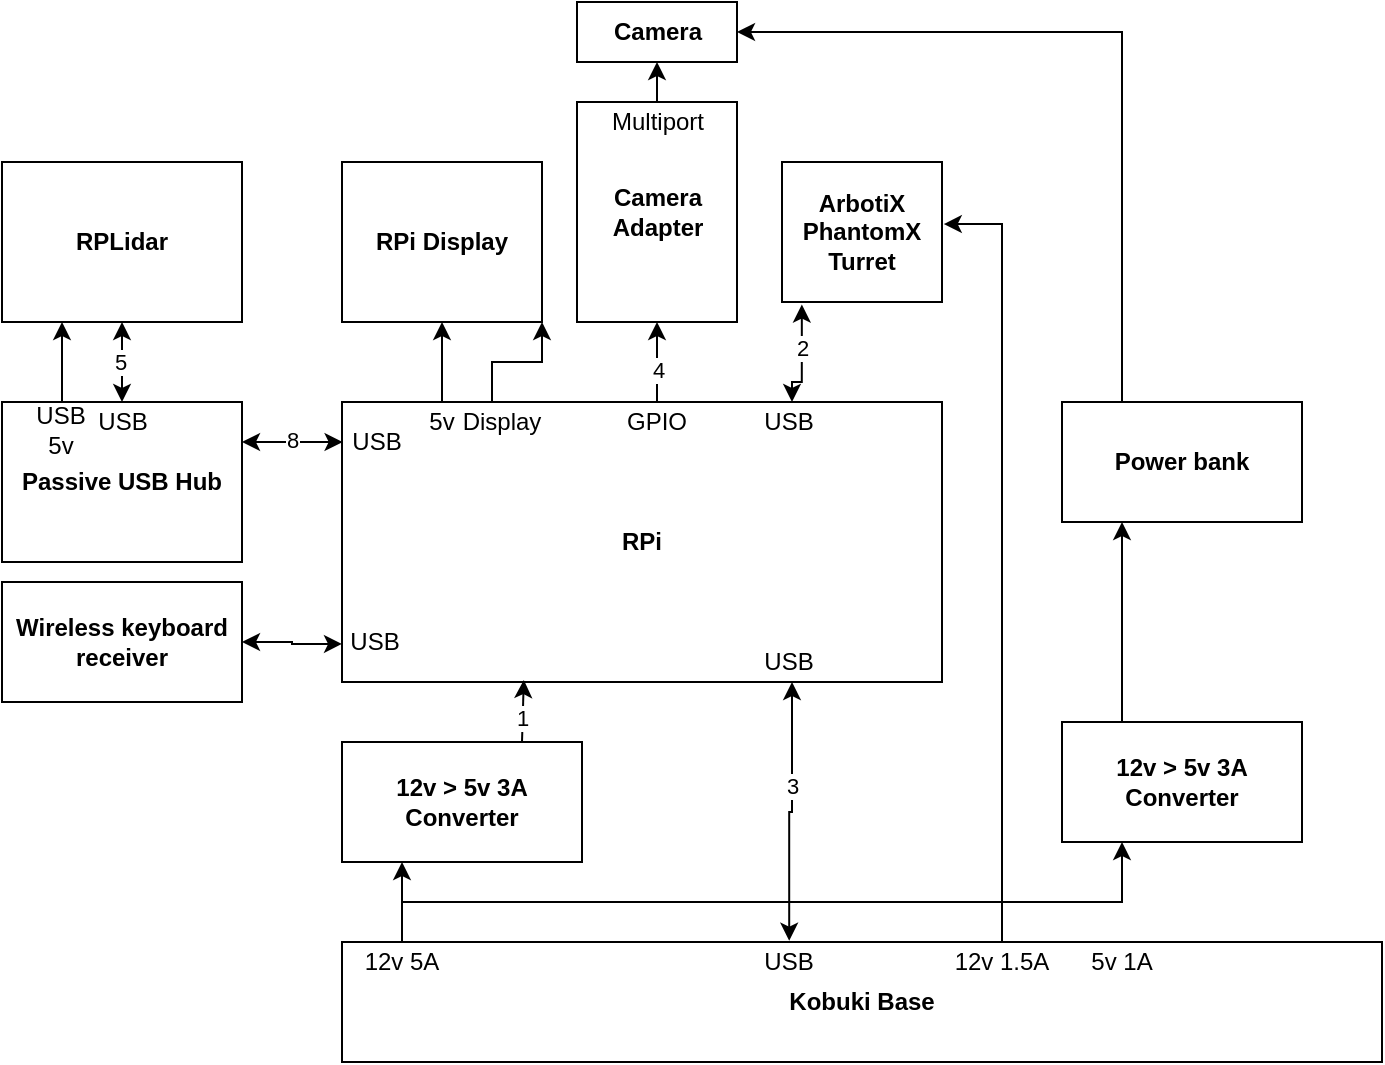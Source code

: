 <mxfile version="14.7.0" type="google"><diagram id="WiOO7cww7vi-EGw0mYSx" name="Page-1"><mxGraphModel dx="1422" dy="710" grid="1" gridSize="10" guides="1" tooltips="1" connect="1" arrows="1" fold="1" page="1" pageScale="1" pageWidth="827" pageHeight="1169" math="0" shadow="0"><root><mxCell id="0"/><mxCell id="1" parent="0"/><mxCell id="fRg7SD7zk0Xzy1BL9a34-7" style="edgeStyle=orthogonalEdgeStyle;rounded=0;orthogonalLoop=1;jettySize=auto;html=1;exitX=0.25;exitY=0;exitDx=0;exitDy=0;entryX=0.5;entryY=1;entryDx=0;entryDy=0;" parent="1" source="fRg7SD7zk0Xzy1BL9a34-1" target="fRg7SD7zk0Xzy1BL9a34-2" edge="1"><mxGeometry relative="1" as="geometry"><Array as="points"><mxPoint x="250" y="410"/></Array></mxGeometry></mxCell><mxCell id="fRg7SD7zk0Xzy1BL9a34-9" style="edgeStyle=orthogonalEdgeStyle;rounded=0;orthogonalLoop=1;jettySize=auto;html=1;exitX=0.25;exitY=0;exitDx=0;exitDy=0;entryX=1;entryY=1;entryDx=0;entryDy=0;" parent="1" source="fRg7SD7zk0Xzy1BL9a34-1" target="fRg7SD7zk0Xzy1BL9a34-2" edge="1"><mxGeometry relative="1" as="geometry"/></mxCell><mxCell id="fRg7SD7zk0Xzy1BL9a34-17" style="edgeStyle=orthogonalEdgeStyle;rounded=0;orthogonalLoop=1;jettySize=auto;html=1;exitX=0.75;exitY=0;exitDx=0;exitDy=0;entryX=0.124;entryY=1.018;entryDx=0;entryDy=0;entryPerimeter=0;startArrow=classic;startFill=1;" parent="1" source="fRg7SD7zk0Xzy1BL9a34-1" target="fRg7SD7zk0Xzy1BL9a34-16" edge="1"><mxGeometry relative="1" as="geometry"><Array as="points"><mxPoint x="425" y="400"/><mxPoint x="430" y="400"/></Array></mxGeometry></mxCell><mxCell id="HkldsH3gUoidY0I8yUBw-10" value="2" style="edgeLabel;html=1;align=center;verticalAlign=middle;resizable=0;points=[];" vertex="1" connectable="0" parent="fRg7SD7zk0Xzy1BL9a34-17"><mxGeometry x="0.195" relative="1" as="geometry"><mxPoint as="offset"/></mxGeometry></mxCell><mxCell id="fRg7SD7zk0Xzy1BL9a34-22" style="edgeStyle=orthogonalEdgeStyle;rounded=0;orthogonalLoop=1;jettySize=auto;html=1;exitX=0.75;exitY=1;exitDx=0;exitDy=0;startArrow=classic;startFill=1;entryX=0.43;entryY=-0.011;entryDx=0;entryDy=0;entryPerimeter=0;" parent="1" source="fRg7SD7zk0Xzy1BL9a34-1" target="fRg7SD7zk0Xzy1BL9a34-3" edge="1"><mxGeometry relative="1" as="geometry"><mxPoint x="423" y="680" as="targetPoint"/><Array as="points"><mxPoint x="425" y="615"/><mxPoint x="424" y="615"/></Array></mxGeometry></mxCell><mxCell id="HkldsH3gUoidY0I8yUBw-7" value="3" style="edgeLabel;html=1;align=center;verticalAlign=middle;resizable=0;points=[];" vertex="1" connectable="0" parent="fRg7SD7zk0Xzy1BL9a34-22"><mxGeometry x="-0.213" relative="1" as="geometry"><mxPoint as="offset"/></mxGeometry></mxCell><mxCell id="fRg7SD7zk0Xzy1BL9a34-27" style="edgeStyle=orthogonalEdgeStyle;rounded=0;orthogonalLoop=1;jettySize=auto;html=1;exitX=0.001;exitY=0.143;exitDx=0;exitDy=0;entryX=1;entryY=0.25;entryDx=0;entryDy=0;startArrow=classic;startFill=1;exitPerimeter=0;" parent="1" source="fRg7SD7zk0Xzy1BL9a34-1" target="fRg7SD7zk0Xzy1BL9a34-26" edge="1"><mxGeometry relative="1" as="geometry"/></mxCell><mxCell id="HkldsH3gUoidY0I8yUBw-9" value="8" style="edgeLabel;html=1;align=center;verticalAlign=middle;resizable=0;points=[];" vertex="1" connectable="0" parent="fRg7SD7zk0Xzy1BL9a34-27"><mxGeometry x="-0.11" y="-1" relative="1" as="geometry"><mxPoint x="-3" as="offset"/></mxGeometry></mxCell><mxCell id="fRg7SD7zk0Xzy1BL9a34-1" value="&lt;b&gt;RPi&lt;/b&gt;" style="rounded=0;whiteSpace=wrap;html=1;" parent="1" vertex="1"><mxGeometry x="200" y="410" width="300" height="140" as="geometry"/></mxCell><mxCell id="fRg7SD7zk0Xzy1BL9a34-2" value="&lt;b&gt;RPi Display&lt;/b&gt;" style="rounded=0;whiteSpace=wrap;html=1;" parent="1" vertex="1"><mxGeometry x="200" y="290" width="100" height="80" as="geometry"/></mxCell><mxCell id="fRg7SD7zk0Xzy1BL9a34-20" style="edgeStyle=orthogonalEdgeStyle;rounded=0;orthogonalLoop=1;jettySize=auto;html=1;exitX=0.5;exitY=0;exitDx=0;exitDy=0;entryX=1.011;entryY=0.443;entryDx=0;entryDy=0;startArrow=none;startFill=0;entryPerimeter=0;" parent="1" source="fRg7SD7zk0Xzy1BL9a34-3" target="fRg7SD7zk0Xzy1BL9a34-16" edge="1"><mxGeometry relative="1" as="geometry"><Array as="points"><mxPoint x="530" y="680"/><mxPoint x="530" y="321"/></Array></mxGeometry></mxCell><mxCell id="fRg7SD7zk0Xzy1BL9a34-3" value="&lt;b&gt;Kobuki Base&lt;/b&gt;" style="rounded=0;whiteSpace=wrap;html=1;" parent="1" vertex="1"><mxGeometry x="200" y="680" width="520" height="60" as="geometry"/></mxCell><mxCell id="HkldsH3gUoidY0I8yUBw-6" style="edgeStyle=orthogonalEdgeStyle;rounded=0;orthogonalLoop=1;jettySize=auto;html=1;exitX=0.75;exitY=0;exitDx=0;exitDy=0;entryX=0.303;entryY=0.993;entryDx=0;entryDy=0;entryPerimeter=0;" edge="1" parent="1" source="fRg7SD7zk0Xzy1BL9a34-5" target="fRg7SD7zk0Xzy1BL9a34-1"><mxGeometry relative="1" as="geometry"/></mxCell><mxCell id="HkldsH3gUoidY0I8yUBw-8" value="1" style="edgeLabel;html=1;align=center;verticalAlign=middle;resizable=0;points=[];" vertex="1" connectable="0" parent="HkldsH3gUoidY0I8yUBw-6"><mxGeometry x="-0.189" relative="1" as="geometry"><mxPoint x="-1" as="offset"/></mxGeometry></mxCell><mxCell id="fRg7SD7zk0Xzy1BL9a34-5" value="&lt;b&gt;12v &amp;gt; 5v 3A&lt;br&gt;Converter&lt;/b&gt;" style="rounded=0;whiteSpace=wrap;html=1;" parent="1" vertex="1"><mxGeometry x="200" y="580" width="120" height="60" as="geometry"/></mxCell><mxCell id="fRg7SD7zk0Xzy1BL9a34-10" value="5v" style="text;html=1;strokeColor=none;fillColor=none;align=center;verticalAlign=middle;whiteSpace=wrap;rounded=0;" parent="1" vertex="1"><mxGeometry x="230" y="410" width="40" height="20" as="geometry"/></mxCell><mxCell id="fRg7SD7zk0Xzy1BL9a34-11" value="Display" style="text;html=1;strokeColor=none;fillColor=none;align=center;verticalAlign=middle;whiteSpace=wrap;rounded=0;" parent="1" vertex="1"><mxGeometry x="260" y="410" width="40" height="20" as="geometry"/></mxCell><mxCell id="fRg7SD7zk0Xzy1BL9a34-13" style="edgeStyle=orthogonalEdgeStyle;rounded=0;orthogonalLoop=1;jettySize=auto;html=1;exitX=0.5;exitY=0;exitDx=0;exitDy=0;entryX=0.25;entryY=1;entryDx=0;entryDy=0;" parent="1" source="fRg7SD7zk0Xzy1BL9a34-12" target="fRg7SD7zk0Xzy1BL9a34-5" edge="1"><mxGeometry relative="1" as="geometry"/></mxCell><mxCell id="HkldsH3gUoidY0I8yUBw-2" style="edgeStyle=orthogonalEdgeStyle;rounded=0;orthogonalLoop=1;jettySize=auto;html=1;exitX=0.5;exitY=0;exitDx=0;exitDy=0;entryX=0.25;entryY=1;entryDx=0;entryDy=0;" edge="1" parent="1" source="fRg7SD7zk0Xzy1BL9a34-12" target="HkldsH3gUoidY0I8yUBw-1"><mxGeometry relative="1" as="geometry"><Array as="points"><mxPoint x="230" y="660"/><mxPoint x="590" y="660"/></Array></mxGeometry></mxCell><mxCell id="fRg7SD7zk0Xzy1BL9a34-12" value="12v 5A" style="text;html=1;strokeColor=none;fillColor=none;align=center;verticalAlign=middle;whiteSpace=wrap;rounded=0;" parent="1" vertex="1"><mxGeometry x="200" y="680" width="60" height="20" as="geometry"/></mxCell><mxCell id="fRg7SD7zk0Xzy1BL9a34-16" value="&lt;b&gt;ArbotiX&lt;br&gt;PhantomX&lt;br&gt;Turret&lt;/b&gt;" style="rounded=0;whiteSpace=wrap;html=1;" parent="1" vertex="1"><mxGeometry x="420" y="290" width="80" height="70" as="geometry"/></mxCell><mxCell id="fRg7SD7zk0Xzy1BL9a34-21" value="12v 1.5A" style="text;html=1;strokeColor=none;fillColor=none;align=center;verticalAlign=middle;whiteSpace=wrap;rounded=0;" parent="1" vertex="1"><mxGeometry x="500" y="680" width="60" height="20" as="geometry"/></mxCell><mxCell id="fRg7SD7zk0Xzy1BL9a34-23" value="USB" style="text;html=1;strokeColor=none;fillColor=none;align=center;verticalAlign=middle;whiteSpace=wrap;rounded=0;" parent="1" vertex="1"><mxGeometry x="406" y="530" width="35" height="20" as="geometry"/></mxCell><mxCell id="fRg7SD7zk0Xzy1BL9a34-24" value="USB" style="text;html=1;strokeColor=none;fillColor=none;align=center;verticalAlign=middle;whiteSpace=wrap;rounded=0;" parent="1" vertex="1"><mxGeometry x="406" y="410" width="35" height="20" as="geometry"/></mxCell><mxCell id="fRg7SD7zk0Xzy1BL9a34-36" style="edgeStyle=orthogonalEdgeStyle;rounded=0;orthogonalLoop=1;jettySize=auto;html=1;exitX=0.5;exitY=0;exitDx=0;exitDy=0;entryX=0.5;entryY=1;entryDx=0;entryDy=0;startArrow=none;startFill=0;" parent="1" source="fRg7SD7zk0Xzy1BL9a34-25" target="fRg7SD7zk0Xzy1BL9a34-33" edge="1"><mxGeometry relative="1" as="geometry"/></mxCell><mxCell id="HkldsH3gUoidY0I8yUBw-12" value="4" style="edgeLabel;html=1;align=center;verticalAlign=middle;resizable=0;points=[];" vertex="1" connectable="0" parent="fRg7SD7zk0Xzy1BL9a34-36"><mxGeometry x="-0.2" relative="1" as="geometry"><mxPoint as="offset"/></mxGeometry></mxCell><mxCell id="fRg7SD7zk0Xzy1BL9a34-25" value="GPIO" style="text;html=1;strokeColor=none;fillColor=none;align=center;verticalAlign=middle;whiteSpace=wrap;rounded=0;" parent="1" vertex="1"><mxGeometry x="340" y="410" width="35" height="20" as="geometry"/></mxCell><mxCell id="fRg7SD7zk0Xzy1BL9a34-43" style="edgeStyle=orthogonalEdgeStyle;rounded=0;orthogonalLoop=1;jettySize=auto;html=1;exitX=0.5;exitY=0;exitDx=0;exitDy=0;entryX=0.5;entryY=1;entryDx=0;entryDy=0;startArrow=classic;startFill=1;" parent="1" source="fRg7SD7zk0Xzy1BL9a34-26" target="fRg7SD7zk0Xzy1BL9a34-42" edge="1"><mxGeometry relative="1" as="geometry"/></mxCell><mxCell id="HkldsH3gUoidY0I8yUBw-11" value="5" style="edgeLabel;html=1;align=center;verticalAlign=middle;resizable=0;points=[];" vertex="1" connectable="0" parent="fRg7SD7zk0Xzy1BL9a34-43"><mxGeometry x="0.159" relative="1" as="geometry"><mxPoint x="-1" y="3" as="offset"/></mxGeometry></mxCell><mxCell id="fRg7SD7zk0Xzy1BL9a34-44" style="edgeStyle=orthogonalEdgeStyle;rounded=0;orthogonalLoop=1;jettySize=auto;html=1;exitX=0.25;exitY=0;exitDx=0;exitDy=0;entryX=0.25;entryY=1;entryDx=0;entryDy=0;startArrow=none;startFill=0;" parent="1" source="fRg7SD7zk0Xzy1BL9a34-26" target="fRg7SD7zk0Xzy1BL9a34-42" edge="1"><mxGeometry relative="1" as="geometry"/></mxCell><mxCell id="fRg7SD7zk0Xzy1BL9a34-26" value="&lt;b&gt;Passive USB Hub&lt;/b&gt;" style="rounded=0;whiteSpace=wrap;html=1;" parent="1" vertex="1"><mxGeometry x="30" y="410" width="120" height="80" as="geometry"/></mxCell><mxCell id="fRg7SD7zk0Xzy1BL9a34-29" value="USB" style="text;html=1;strokeColor=none;fillColor=none;align=center;verticalAlign=middle;whiteSpace=wrap;rounded=0;" parent="1" vertex="1"><mxGeometry x="200" y="420" width="35" height="20" as="geometry"/></mxCell><mxCell id="fRg7SD7zk0Xzy1BL9a34-31" value="USB" style="text;html=1;strokeColor=none;fillColor=none;align=center;verticalAlign=middle;whiteSpace=wrap;rounded=0;" parent="1" vertex="1"><mxGeometry x="406" y="680" width="35" height="20" as="geometry"/></mxCell><mxCell id="fRg7SD7zk0Xzy1BL9a34-32" value="&lt;b&gt;Camera&lt;/b&gt;" style="rounded=0;whiteSpace=wrap;html=1;" parent="1" vertex="1"><mxGeometry x="317.5" y="210" width="80" height="30" as="geometry"/></mxCell><mxCell id="fRg7SD7zk0Xzy1BL9a34-37" style="edgeStyle=orthogonalEdgeStyle;rounded=0;orthogonalLoop=1;jettySize=auto;html=1;exitX=0.5;exitY=0;exitDx=0;exitDy=0;entryX=0.5;entryY=1;entryDx=0;entryDy=0;startArrow=none;startFill=0;" parent="1" source="fRg7SD7zk0Xzy1BL9a34-33" target="fRg7SD7zk0Xzy1BL9a34-32" edge="1"><mxGeometry relative="1" as="geometry"/></mxCell><mxCell id="fRg7SD7zk0Xzy1BL9a34-33" value="&lt;b&gt;Camera Adapter&lt;/b&gt;" style="rounded=0;whiteSpace=wrap;html=1;" parent="1" vertex="1"><mxGeometry x="317.5" y="260" width="80" height="110" as="geometry"/></mxCell><mxCell id="fRg7SD7zk0Xzy1BL9a34-35" value="5v 1A" style="text;html=1;strokeColor=none;fillColor=none;align=center;verticalAlign=middle;whiteSpace=wrap;rounded=0;" parent="1" vertex="1"><mxGeometry x="570" y="680" width="40" height="20" as="geometry"/></mxCell><mxCell id="fRg7SD7zk0Xzy1BL9a34-38" value="Multiport" style="text;html=1;strokeColor=none;fillColor=none;align=center;verticalAlign=middle;whiteSpace=wrap;rounded=0;" parent="1" vertex="1"><mxGeometry x="333.75" y="260" width="47.5" height="20" as="geometry"/></mxCell><mxCell id="fRg7SD7zk0Xzy1BL9a34-40" style="edgeStyle=orthogonalEdgeStyle;rounded=0;orthogonalLoop=1;jettySize=auto;html=1;exitX=1;exitY=0.5;exitDx=0;exitDy=0;entryX=0;entryY=0.864;entryDx=0;entryDy=0;entryPerimeter=0;startArrow=classic;startFill=1;" parent="1" source="fRg7SD7zk0Xzy1BL9a34-39" target="fRg7SD7zk0Xzy1BL9a34-1" edge="1"><mxGeometry relative="1" as="geometry"/></mxCell><mxCell id="fRg7SD7zk0Xzy1BL9a34-39" value="&lt;b&gt;Wireless keyboard receiver&lt;/b&gt;" style="rounded=0;whiteSpace=wrap;html=1;" parent="1" vertex="1"><mxGeometry x="30" y="500" width="120" height="60" as="geometry"/></mxCell><mxCell id="fRg7SD7zk0Xzy1BL9a34-41" value="USB" style="text;html=1;strokeColor=none;fillColor=none;align=center;verticalAlign=middle;whiteSpace=wrap;rounded=0;" parent="1" vertex="1"><mxGeometry x="199" y="520" width="35" height="20" as="geometry"/></mxCell><mxCell id="fRg7SD7zk0Xzy1BL9a34-42" value="&lt;b&gt;RPLidar&lt;/b&gt;" style="rounded=0;whiteSpace=wrap;html=1;" parent="1" vertex="1"><mxGeometry x="30" y="290" width="120" height="80" as="geometry"/></mxCell><mxCell id="fRg7SD7zk0Xzy1BL9a34-45" value="USB" style="text;html=1;strokeColor=none;fillColor=none;align=center;verticalAlign=middle;whiteSpace=wrap;rounded=0;" parent="1" vertex="1"><mxGeometry x="72.5" y="410" width="35" height="20" as="geometry"/></mxCell><mxCell id="fRg7SD7zk0Xzy1BL9a34-46" value="USB&lt;br&gt;5v" style="text;html=1;strokeColor=none;fillColor=none;align=center;verticalAlign=middle;whiteSpace=wrap;rounded=0;" parent="1" vertex="1"><mxGeometry x="41.5" y="414" width="35" height="20" as="geometry"/></mxCell><mxCell id="HkldsH3gUoidY0I8yUBw-3" style="edgeStyle=orthogonalEdgeStyle;rounded=0;orthogonalLoop=1;jettySize=auto;html=1;exitX=0.25;exitY=0;exitDx=0;exitDy=0;entryX=0.25;entryY=1;entryDx=0;entryDy=0;" edge="1" parent="1" source="HkldsH3gUoidY0I8yUBw-1" target="HkldsH3gUoidY0I8yUBw-4"><mxGeometry relative="1" as="geometry"><mxPoint x="590" y="470" as="targetPoint"/></mxGeometry></mxCell><mxCell id="HkldsH3gUoidY0I8yUBw-1" value="&lt;b&gt;12v &amp;gt; 5v 3A&lt;br&gt;Converter&lt;/b&gt;" style="rounded=0;whiteSpace=wrap;html=1;" vertex="1" parent="1"><mxGeometry x="560" y="570" width="120" height="60" as="geometry"/></mxCell><mxCell id="HkldsH3gUoidY0I8yUBw-5" style="edgeStyle=orthogonalEdgeStyle;rounded=0;orthogonalLoop=1;jettySize=auto;html=1;exitX=0.25;exitY=0;exitDx=0;exitDy=0;entryX=1;entryY=0.5;entryDx=0;entryDy=0;" edge="1" parent="1" source="HkldsH3gUoidY0I8yUBw-4" target="fRg7SD7zk0Xzy1BL9a34-32"><mxGeometry relative="1" as="geometry"/></mxCell><mxCell id="HkldsH3gUoidY0I8yUBw-4" value="&lt;b&gt;Power bank&lt;/b&gt;" style="rounded=0;whiteSpace=wrap;html=1;" vertex="1" parent="1"><mxGeometry x="560" y="410" width="120" height="60" as="geometry"/></mxCell></root></mxGraphModel></diagram></mxfile>